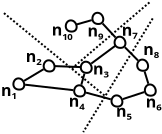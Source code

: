 <?xml version="1.0" encoding="UTF-8"?>
<dia:diagram xmlns:dia="http://www.lysator.liu.se/~alla/dia/">
  <dia:layer name="Background" visible="true">
    <dia:object type="Standard - Beziergon" version="0" id="O0">
      <dia:attribute name="obj_pos">
        <dia:point val="28.916,1.29"/>
      </dia:attribute>
      <dia:attribute name="obj_bb">
        <dia:rectangle val="28.602,1.24;29.246,1.9"/>
      </dia:attribute>
      <dia:attribute name="bez_points">
        <dia:point val="28.916,1.29"/>
        <dia:point val="29.227,1.305"/>
        <dia:point val="29.341,1.865"/>
        <dia:point val="28.93,1.85"/>
        <dia:point val="28.519,1.835"/>
        <dia:point val="28.605,1.275"/>
      </dia:attribute>
      <dia:attribute name="corner_types">
        <dia:enum val="7529104"/>
        <dia:enum val="0"/>
        <dia:enum val="0"/>
      </dia:attribute>
      <dia:attribute name="show_background">
        <dia:boolean val="true"/>
      </dia:attribute>
    </dia:object>
    <dia:object type="Standard - Line" version="0" id="O1">
      <dia:attribute name="obj_pos">
        <dia:point val="29.185,1.414"/>
      </dia:attribute>
      <dia:attribute name="obj_bb">
        <dia:rectangle val="29.116,0.761;30.232,1.482"/>
      </dia:attribute>
      <dia:attribute name="conn_endpoints">
        <dia:point val="29.185,1.414"/>
        <dia:point val="30.163,0.829"/>
      </dia:attribute>
      <dia:attribute name="numcp">
        <dia:int val="1"/>
      </dia:attribute>
      <dia:connections>
        <dia:connection handle="0" to="O0" connection="4"/>
        <dia:connection handle="1" to="O2" connection="4"/>
      </dia:connections>
    </dia:object>
    <dia:object type="Standard - Beziergon" version="0" id="O2">
      <dia:attribute name="obj_pos">
        <dia:point val="30.43,0.385"/>
      </dia:attribute>
      <dia:attribute name="obj_bb">
        <dia:rectangle val="30.116,0.335;30.76,0.996"/>
      </dia:attribute>
      <dia:attribute name="bez_points">
        <dia:point val="30.43,0.385"/>
        <dia:point val="30.741,0.4"/>
        <dia:point val="30.855,0.96"/>
        <dia:point val="30.444,0.945"/>
        <dia:point val="30.033,0.93"/>
        <dia:point val="30.119,0.37"/>
      </dia:attribute>
      <dia:attribute name="corner_types">
        <dia:enum val="7529104"/>
        <dia:enum val="0"/>
        <dia:enum val="0"/>
      </dia:attribute>
      <dia:attribute name="show_background">
        <dia:boolean val="true"/>
      </dia:attribute>
    </dia:object>
    <dia:object type="Standard - Beziergon" version="0" id="O3">
      <dia:attribute name="obj_pos">
        <dia:point val="32.287,0.455"/>
      </dia:attribute>
      <dia:attribute name="obj_bb">
        <dia:rectangle val="31.973,0.405;32.617,1.066"/>
      </dia:attribute>
      <dia:attribute name="bez_points">
        <dia:point val="32.287,0.455"/>
        <dia:point val="32.598,0.47"/>
        <dia:point val="32.712,1.03"/>
        <dia:point val="32.301,1.015"/>
        <dia:point val="31.89,1.0"/>
        <dia:point val="31.976,0.44"/>
      </dia:attribute>
      <dia:attribute name="corner_types">
        <dia:enum val="7529104"/>
        <dia:enum val="0"/>
        <dia:enum val="0"/>
      </dia:attribute>
      <dia:attribute name="show_background">
        <dia:boolean val="true"/>
      </dia:attribute>
    </dia:object>
    <dia:object type="Standard - Beziergon" version="0" id="O4">
      <dia:attribute name="obj_pos">
        <dia:point val="31.955,1.635"/>
      </dia:attribute>
      <dia:attribute name="obj_bb">
        <dia:rectangle val="31.64,1.585;32.285,2.246"/>
      </dia:attribute>
      <dia:attribute name="bez_points">
        <dia:point val="31.955,1.635"/>
        <dia:point val="32.266,1.65"/>
        <dia:point val="32.38,2.21"/>
        <dia:point val="31.969,2.195"/>
        <dia:point val="31.558,2.18"/>
        <dia:point val="31.644,1.62"/>
      </dia:attribute>
      <dia:attribute name="corner_types">
        <dia:enum val="7529104"/>
        <dia:enum val="0"/>
        <dia:enum val="0"/>
      </dia:attribute>
      <dia:attribute name="show_background">
        <dia:boolean val="true"/>
      </dia:attribute>
    </dia:object>
    <dia:object type="Standard - Beziergon" version="0" id="O5">
      <dia:attribute name="obj_pos">
        <dia:point val="33.822,2.14"/>
      </dia:attribute>
      <dia:attribute name="obj_bb">
        <dia:rectangle val="33.508,2.09;34.152,2.751"/>
      </dia:attribute>
      <dia:attribute name="bez_points">
        <dia:point val="33.822,2.14"/>
        <dia:point val="34.133,2.155"/>
        <dia:point val="34.247,2.715"/>
        <dia:point val="33.836,2.7"/>
        <dia:point val="33.425,2.685"/>
        <dia:point val="33.511,2.125"/>
      </dia:attribute>
      <dia:attribute name="corner_types">
        <dia:enum val="7529104"/>
        <dia:enum val="0"/>
        <dia:enum val="0"/>
      </dia:attribute>
      <dia:attribute name="show_background">
        <dia:boolean val="true"/>
      </dia:attribute>
    </dia:object>
    <dia:object type="Standard - Beziergon" version="0" id="O6">
      <dia:attribute name="obj_pos">
        <dia:point val="35.49,1.595"/>
      </dia:attribute>
      <dia:attribute name="obj_bb">
        <dia:rectangle val="35.175,1.545;35.819,2.206"/>
      </dia:attribute>
      <dia:attribute name="bez_points">
        <dia:point val="35.49,1.595"/>
        <dia:point val="35.801,1.61"/>
        <dia:point val="35.915,2.17"/>
        <dia:point val="35.504,2.155"/>
        <dia:point val="35.093,2.14"/>
        <dia:point val="35.179,1.58"/>
      </dia:attribute>
      <dia:attribute name="corner_types">
        <dia:enum val="7529104"/>
        <dia:enum val="0"/>
        <dia:enum val="0"/>
      </dia:attribute>
      <dia:attribute name="show_background">
        <dia:boolean val="true"/>
      </dia:attribute>
    </dia:object>
    <dia:object type="Standard - Beziergon" version="0" id="O7">
      <dia:attribute name="obj_pos">
        <dia:point val="35.107,0.35"/>
      </dia:attribute>
      <dia:attribute name="obj_bb">
        <dia:rectangle val="34.793,0.3;35.437,0.961"/>
      </dia:attribute>
      <dia:attribute name="bez_points">
        <dia:point val="35.107,0.35"/>
        <dia:point val="35.418,0.365"/>
        <dia:point val="35.532,0.925"/>
        <dia:point val="35.121,0.91"/>
        <dia:point val="34.71,0.895"/>
        <dia:point val="34.796,0.335"/>
      </dia:attribute>
      <dia:attribute name="corner_types">
        <dia:enum val="7529104"/>
        <dia:enum val="0"/>
        <dia:enum val="0"/>
      </dia:attribute>
      <dia:attribute name="show_background">
        <dia:boolean val="true"/>
      </dia:attribute>
    </dia:object>
    <dia:object type="Standard - Beziergon" version="0" id="O8">
      <dia:attribute name="obj_pos">
        <dia:point val="33.975,-0.795"/>
      </dia:attribute>
      <dia:attribute name="obj_bb">
        <dia:rectangle val="33.66,-0.845;34.304,-0.184"/>
      </dia:attribute>
      <dia:attribute name="bez_points">
        <dia:point val="33.975,-0.795"/>
        <dia:point val="34.286,-0.78"/>
        <dia:point val="34.4,-0.22"/>
        <dia:point val="33.989,-0.235"/>
        <dia:point val="33.578,-0.25"/>
        <dia:point val="33.664,-0.81"/>
      </dia:attribute>
      <dia:attribute name="corner_types">
        <dia:enum val="7529104"/>
        <dia:enum val="0"/>
        <dia:enum val="0"/>
      </dia:attribute>
      <dia:attribute name="show_background">
        <dia:boolean val="true"/>
      </dia:attribute>
    </dia:object>
    <dia:object type="Standard - Beziergon" version="0" id="O9">
      <dia:attribute name="obj_pos">
        <dia:point val="32.867,-1.99"/>
      </dia:attribute>
      <dia:attribute name="obj_bb">
        <dia:rectangle val="32.553,-2.04;33.197,-1.379"/>
      </dia:attribute>
      <dia:attribute name="bez_points">
        <dia:point val="32.867,-1.99"/>
        <dia:point val="33.178,-1.975"/>
        <dia:point val="33.292,-1.415"/>
        <dia:point val="32.881,-1.43"/>
        <dia:point val="32.47,-1.445"/>
        <dia:point val="32.556,-2.005"/>
      </dia:attribute>
      <dia:attribute name="corner_types">
        <dia:enum val="7529104"/>
        <dia:enum val="0"/>
        <dia:enum val="0"/>
      </dia:attribute>
      <dia:attribute name="show_background">
        <dia:boolean val="true"/>
      </dia:attribute>
    </dia:object>
    <dia:object type="Standard - Beziergon" version="0" id="O10">
      <dia:attribute name="obj_pos">
        <dia:point val="31.535,-1.61"/>
      </dia:attribute>
      <dia:attribute name="obj_bb">
        <dia:rectangle val="31.22,-1.66;31.864,-0.999"/>
      </dia:attribute>
      <dia:attribute name="bez_points">
        <dia:point val="31.535,-1.61"/>
        <dia:point val="31.846,-1.595"/>
        <dia:point val="31.96,-1.035"/>
        <dia:point val="31.549,-1.05"/>
        <dia:point val="31.138,-1.065"/>
        <dia:point val="31.224,-1.625"/>
      </dia:attribute>
      <dia:attribute name="corner_types">
        <dia:enum val="7529104"/>
        <dia:enum val="0"/>
        <dia:enum val="0"/>
      </dia:attribute>
      <dia:attribute name="show_background">
        <dia:boolean val="true"/>
      </dia:attribute>
    </dia:object>
    <dia:group>
      <dia:object type="Standard - Text" version="1" id="O11">
        <dia:attribute name="obj_pos">
          <dia:point val="30.565,-0.855"/>
        </dia:attribute>
        <dia:attribute name="obj_bb">
          <dia:rectangle val="30.565,-1.532;31.085,-0.36"/>
        </dia:attribute>
        <dia:attribute name="text">
          <dia:composite type="text">
            <dia:attribute name="string">
              <dia:string>#n#</dia:string>
            </dia:attribute>
            <dia:attribute name="font">
              <dia:font family="sans" style="80" name="Helvetica-Bold"/>
            </dia:attribute>
            <dia:attribute name="height">
              <dia:real val="1"/>
            </dia:attribute>
            <dia:attribute name="pos">
              <dia:point val="30.565,-0.855"/>
            </dia:attribute>
            <dia:attribute name="color">
              <dia:color val="#000000"/>
            </dia:attribute>
            <dia:attribute name="alignment">
              <dia:enum val="0"/>
            </dia:attribute>
          </dia:composite>
        </dia:attribute>
        <dia:attribute name="valign">
          <dia:enum val="3"/>
        </dia:attribute>
      </dia:object>
      <dia:object type="Standard - Text" version="1" id="O12">
        <dia:attribute name="obj_pos">
          <dia:point val="31.09,-0.63"/>
        </dia:attribute>
        <dia:attribute name="obj_bb">
          <dia:rectangle val="31.09,-1.037;31.7,-0.332"/>
        </dia:attribute>
        <dia:attribute name="text">
          <dia:composite type="text">
            <dia:attribute name="string">
              <dia:string>#10#</dia:string>
            </dia:attribute>
            <dia:attribute name="font">
              <dia:font family="sans" style="80" name="Helvetica-Bold"/>
            </dia:attribute>
            <dia:attribute name="height">
              <dia:real val="0.6"/>
            </dia:attribute>
            <dia:attribute name="pos">
              <dia:point val="31.09,-0.63"/>
            </dia:attribute>
            <dia:attribute name="color">
              <dia:color val="#000000"/>
            </dia:attribute>
            <dia:attribute name="alignment">
              <dia:enum val="0"/>
            </dia:attribute>
          </dia:composite>
        </dia:attribute>
        <dia:attribute name="valign">
          <dia:enum val="3"/>
        </dia:attribute>
      </dia:object>
    </dia:group>
    <dia:object type="Standard - Line" version="0" id="O13">
      <dia:attribute name="obj_pos">
        <dia:point val="30.712,0.676"/>
      </dia:attribute>
      <dia:attribute name="obj_bb">
        <dia:rectangle val="30.66,0.624;32.065,0.777"/>
      </dia:attribute>
      <dia:attribute name="conn_endpoints">
        <dia:point val="30.712,0.676"/>
        <dia:point val="32.014,0.725"/>
      </dia:attribute>
      <dia:attribute name="numcp">
        <dia:int val="1"/>
      </dia:attribute>
      <dia:connections>
        <dia:connection handle="0" to="O2" connection="4"/>
        <dia:connection handle="1" to="O3" connection="4"/>
      </dia:connections>
    </dia:object>
    <dia:object type="Standard - Line" version="0" id="O14">
      <dia:attribute name="obj_pos">
        <dia:point val="32.049,1.606"/>
      </dia:attribute>
      <dia:attribute name="obj_bb">
        <dia:rectangle val="31.987,0.987;32.267,1.668"/>
      </dia:attribute>
      <dia:attribute name="conn_endpoints">
        <dia:point val="32.049,1.606"/>
        <dia:point val="32.206,1.049"/>
      </dia:attribute>
      <dia:attribute name="numcp">
        <dia:int val="1"/>
      </dia:attribute>
      <dia:connections>
        <dia:connection handle="0" to="O4" connection="4"/>
        <dia:connection handle="1" to="O3" connection="4"/>
      </dia:connections>
    </dia:object>
    <dia:object type="Standard - Line" version="0" id="O15">
      <dia:attribute name="obj_pos">
        <dia:point val="29.238,1.606"/>
      </dia:attribute>
      <dia:attribute name="obj_bb">
        <dia:rectangle val="29.183,1.55;31.701,1.935"/>
      </dia:attribute>
      <dia:attribute name="conn_endpoints">
        <dia:point val="29.238,1.606"/>
        <dia:point val="31.646,1.879"/>
      </dia:attribute>
      <dia:attribute name="numcp">
        <dia:int val="1"/>
      </dia:attribute>
      <dia:connections>
        <dia:connection handle="0" to="O0" connection="4"/>
        <dia:connection handle="1" to="O4" connection="4"/>
      </dia:connections>
    </dia:object>
    <dia:object type="Standard - Line" version="0" id="O16">
      <dia:attribute name="obj_pos">
        <dia:point val="32.281,2.002"/>
      </dia:attribute>
      <dia:attribute name="obj_bb">
        <dia:rectangle val="32.22,1.94;33.583,2.399"/>
      </dia:attribute>
      <dia:attribute name="conn_endpoints">
        <dia:point val="32.281,2.002"/>
        <dia:point val="33.522,2.337"/>
      </dia:attribute>
      <dia:attribute name="numcp">
        <dia:int val="1"/>
      </dia:attribute>
      <dia:connections>
        <dia:connection handle="0" to="O4" connection="4"/>
        <dia:connection handle="1" to="O5" connection="4"/>
      </dia:connections>
    </dia:object>
    <dia:object type="Standard - Line" version="0" id="O17">
      <dia:attribute name="obj_pos">
        <dia:point val="34.123,2.324"/>
      </dia:attribute>
      <dia:attribute name="obj_bb">
        <dia:rectangle val="34.06,1.913;35.252,2.387"/>
      </dia:attribute>
      <dia:attribute name="conn_endpoints">
        <dia:point val="34.123,2.324"/>
        <dia:point val="35.188,1.976"/>
      </dia:attribute>
      <dia:attribute name="numcp">
        <dia:int val="1"/>
      </dia:attribute>
      <dia:connections>
        <dia:connection handle="0" to="O5" connection="4"/>
        <dia:connection handle="1" to="O6" connection="4"/>
      </dia:connections>
    </dia:object>
    <dia:object type="Standard - Line" version="0" id="O18">
      <dia:attribute name="obj_pos">
        <dia:point val="34.225,-0.268"/>
      </dia:attribute>
      <dia:attribute name="obj_bb">
        <dia:rectangle val="34.155,-0.339;34.956,0.469"/>
      </dia:attribute>
      <dia:attribute name="conn_endpoints">
        <dia:point val="34.225,-0.268"/>
        <dia:point val="34.885,0.399"/>
      </dia:attribute>
      <dia:attribute name="numcp">
        <dia:int val="1"/>
      </dia:attribute>
      <dia:connections>
        <dia:connection handle="0" to="O8" connection="4"/>
        <dia:connection handle="1" to="O7" connection="4"/>
      </dia:connections>
    </dia:object>
    <dia:object type="Standard - Line" version="0" id="O19">
      <dia:attribute name="obj_pos">
        <dia:point val="35.399,1.558"/>
      </dia:attribute>
      <dia:attribute name="obj_bb">
        <dia:rectangle val="35.149,0.884;35.462,1.62"/>
      </dia:attribute>
      <dia:attribute name="conn_endpoints">
        <dia:point val="35.399,1.558"/>
        <dia:point val="35.211,0.946"/>
      </dia:attribute>
      <dia:attribute name="numcp">
        <dia:int val="1"/>
      </dia:attribute>
      <dia:connections>
        <dia:connection handle="0" to="O6" connection="4"/>
        <dia:connection handle="1" to="O7" connection="4"/>
      </dia:connections>
    </dia:object>
    <dia:object type="Standard - Line" version="0" id="O20">
      <dia:attribute name="obj_pos">
        <dia:point val="31.806,-1.405"/>
      </dia:attribute>
      <dia:attribute name="obj_bb">
        <dia:rectangle val="31.744,-1.685;32.631,-1.343"/>
      </dia:attribute>
      <dia:attribute name="conn_endpoints">
        <dia:point val="31.806,-1.405"/>
        <dia:point val="32.569,-1.623"/>
      </dia:attribute>
      <dia:attribute name="numcp">
        <dia:int val="1"/>
      </dia:attribute>
      <dia:connections>
        <dia:connection handle="0" to="O10" connection="4"/>
        <dia:connection handle="1" to="O9" connection="4"/>
      </dia:connections>
    </dia:object>
    <dia:object type="Standard - Line" version="0" id="O21">
      <dia:attribute name="obj_pos">
        <dia:point val="33.111,-1.455"/>
      </dia:attribute>
      <dia:attribute name="obj_bb">
        <dia:rectangle val="33.04,-1.525;33.83,-0.684"/>
      </dia:attribute>
      <dia:attribute name="conn_endpoints">
        <dia:point val="33.111,-1.455"/>
        <dia:point val="33.76,-0.754"/>
      </dia:attribute>
      <dia:attribute name="numcp">
        <dia:int val="1"/>
      </dia:attribute>
      <dia:connections>
        <dia:connection handle="0" to="O9" connection="4"/>
        <dia:connection handle="1" to="O8" connection="4"/>
      </dia:connections>
    </dia:object>
    <dia:object type="Standard - Line" version="0" id="O22">
      <dia:attribute name="obj_pos">
        <dia:point val="32.542,0.552"/>
      </dia:attribute>
      <dia:attribute name="obj_bb">
        <dia:rectangle val="32.472,-0.409;33.814,0.622"/>
      </dia:attribute>
      <dia:attribute name="conn_endpoints">
        <dia:point val="32.542,0.552"/>
        <dia:point val="33.744,-0.339"/>
      </dia:attribute>
      <dia:attribute name="numcp">
        <dia:int val="1"/>
      </dia:attribute>
      <dia:connections>
        <dia:connection handle="0" to="O3" connection="4"/>
        <dia:connection handle="1" to="O8" connection="4"/>
      </dia:connections>
    </dia:object>
    <dia:group>
      <dia:object type="Standard - Text" version="1" id="O23">
        <dia:attribute name="obj_pos">
          <dia:point val="31.423,2.708"/>
        </dia:attribute>
        <dia:attribute name="obj_bb">
          <dia:rectangle val="31.423,2.03;31.943,3.203"/>
        </dia:attribute>
        <dia:attribute name="text">
          <dia:composite type="text">
            <dia:attribute name="string">
              <dia:string>#n#</dia:string>
            </dia:attribute>
            <dia:attribute name="font">
              <dia:font family="sans" style="80" name="Helvetica-Bold"/>
            </dia:attribute>
            <dia:attribute name="height">
              <dia:real val="1"/>
            </dia:attribute>
            <dia:attribute name="pos">
              <dia:point val="31.423,2.708"/>
            </dia:attribute>
            <dia:attribute name="color">
              <dia:color val="#000000"/>
            </dia:attribute>
            <dia:attribute name="alignment">
              <dia:enum val="0"/>
            </dia:attribute>
          </dia:composite>
        </dia:attribute>
        <dia:attribute name="valign">
          <dia:enum val="3"/>
        </dia:attribute>
      </dia:object>
      <dia:object type="Standard - Text" version="1" id="O24">
        <dia:attribute name="obj_pos">
          <dia:point val="31.948,2.858"/>
        </dia:attribute>
        <dia:attribute name="obj_bb">
          <dia:rectangle val="31.948,2.45;32.253,3.155"/>
        </dia:attribute>
        <dia:attribute name="text">
          <dia:composite type="text">
            <dia:attribute name="string">
              <dia:string>#4#</dia:string>
            </dia:attribute>
            <dia:attribute name="font">
              <dia:font family="sans" style="80" name="Helvetica-Bold"/>
            </dia:attribute>
            <dia:attribute name="height">
              <dia:real val="0.6"/>
            </dia:attribute>
            <dia:attribute name="pos">
              <dia:point val="31.948,2.858"/>
            </dia:attribute>
            <dia:attribute name="color">
              <dia:color val="#000000"/>
            </dia:attribute>
            <dia:attribute name="alignment">
              <dia:enum val="0"/>
            </dia:attribute>
          </dia:composite>
        </dia:attribute>
        <dia:attribute name="valign">
          <dia:enum val="3"/>
        </dia:attribute>
      </dia:object>
    </dia:group>
    <dia:group>
      <dia:object type="Standard - Text" version="1" id="O25">
        <dia:attribute name="obj_pos">
          <dia:point val="29.271,0.469"/>
        </dia:attribute>
        <dia:attribute name="obj_bb">
          <dia:rectangle val="29.271,-0.209;29.791,0.964"/>
        </dia:attribute>
        <dia:attribute name="text">
          <dia:composite type="text">
            <dia:attribute name="string">
              <dia:string>#n#</dia:string>
            </dia:attribute>
            <dia:attribute name="font">
              <dia:font family="sans" style="80" name="Helvetica-Bold"/>
            </dia:attribute>
            <dia:attribute name="height">
              <dia:real val="1"/>
            </dia:attribute>
            <dia:attribute name="pos">
              <dia:point val="29.271,0.469"/>
            </dia:attribute>
            <dia:attribute name="color">
              <dia:color val="#000000"/>
            </dia:attribute>
            <dia:attribute name="alignment">
              <dia:enum val="0"/>
            </dia:attribute>
          </dia:composite>
        </dia:attribute>
        <dia:attribute name="valign">
          <dia:enum val="3"/>
        </dia:attribute>
      </dia:object>
      <dia:object type="Standard - Text" version="1" id="O26">
        <dia:attribute name="obj_pos">
          <dia:point val="29.796,0.619"/>
        </dia:attribute>
        <dia:attribute name="obj_bb">
          <dia:rectangle val="29.796,0.211;30.101,0.916"/>
        </dia:attribute>
        <dia:attribute name="text">
          <dia:composite type="text">
            <dia:attribute name="string">
              <dia:string>#2#</dia:string>
            </dia:attribute>
            <dia:attribute name="font">
              <dia:font family="sans" style="80" name="Helvetica-Bold"/>
            </dia:attribute>
            <dia:attribute name="height">
              <dia:real val="0.6"/>
            </dia:attribute>
            <dia:attribute name="pos">
              <dia:point val="29.796,0.619"/>
            </dia:attribute>
            <dia:attribute name="color">
              <dia:color val="#000000"/>
            </dia:attribute>
            <dia:attribute name="alignment">
              <dia:enum val="0"/>
            </dia:attribute>
          </dia:composite>
        </dia:attribute>
        <dia:attribute name="valign">
          <dia:enum val="3"/>
        </dia:attribute>
      </dia:object>
    </dia:group>
    <dia:group>
      <dia:object type="Standard - Text" version="1" id="O27">
        <dia:attribute name="obj_pos">
          <dia:point val="32.354,-0.805"/>
        </dia:attribute>
        <dia:attribute name="obj_bb">
          <dia:rectangle val="32.354,-1.482;32.874,-0.31"/>
        </dia:attribute>
        <dia:attribute name="text">
          <dia:composite type="text">
            <dia:attribute name="string">
              <dia:string>#n#</dia:string>
            </dia:attribute>
            <dia:attribute name="font">
              <dia:font family="sans" style="80" name="Helvetica-Bold"/>
            </dia:attribute>
            <dia:attribute name="height">
              <dia:real val="1"/>
            </dia:attribute>
            <dia:attribute name="pos">
              <dia:point val="32.354,-0.805"/>
            </dia:attribute>
            <dia:attribute name="color">
              <dia:color val="#000000"/>
            </dia:attribute>
            <dia:attribute name="alignment">
              <dia:enum val="0"/>
            </dia:attribute>
          </dia:composite>
        </dia:attribute>
        <dia:attribute name="valign">
          <dia:enum val="3"/>
        </dia:attribute>
      </dia:object>
      <dia:object type="Standard - Text" version="1" id="O28">
        <dia:attribute name="obj_pos">
          <dia:point val="32.879,-0.655"/>
        </dia:attribute>
        <dia:attribute name="obj_bb">
          <dia:rectangle val="32.879,-1.062;33.184,-0.357"/>
        </dia:attribute>
        <dia:attribute name="text">
          <dia:composite type="text">
            <dia:attribute name="string">
              <dia:string>#9#</dia:string>
            </dia:attribute>
            <dia:attribute name="font">
              <dia:font family="sans" style="80" name="Helvetica-Bold"/>
            </dia:attribute>
            <dia:attribute name="height">
              <dia:real val="0.6"/>
            </dia:attribute>
            <dia:attribute name="pos">
              <dia:point val="32.879,-0.655"/>
            </dia:attribute>
            <dia:attribute name="color">
              <dia:color val="#000000"/>
            </dia:attribute>
            <dia:attribute name="alignment">
              <dia:enum val="0"/>
            </dia:attribute>
          </dia:composite>
        </dia:attribute>
        <dia:attribute name="valign">
          <dia:enum val="3"/>
        </dia:attribute>
      </dia:object>
    </dia:group>
    <dia:group>
      <dia:object type="Standard - Text" version="1" id="O29">
        <dia:attribute name="obj_pos">
          <dia:point val="34.064,-0.839"/>
        </dia:attribute>
        <dia:attribute name="obj_bb">
          <dia:rectangle val="34.064,-1.516;34.584,-0.344"/>
        </dia:attribute>
        <dia:attribute name="text">
          <dia:composite type="text">
            <dia:attribute name="string">
              <dia:string>#n#</dia:string>
            </dia:attribute>
            <dia:attribute name="font">
              <dia:font family="sans" style="80" name="Helvetica-Bold"/>
            </dia:attribute>
            <dia:attribute name="height">
              <dia:real val="1"/>
            </dia:attribute>
            <dia:attribute name="pos">
              <dia:point val="34.064,-0.839"/>
            </dia:attribute>
            <dia:attribute name="color">
              <dia:color val="#000000"/>
            </dia:attribute>
            <dia:attribute name="alignment">
              <dia:enum val="0"/>
            </dia:attribute>
          </dia:composite>
        </dia:attribute>
        <dia:attribute name="valign">
          <dia:enum val="3"/>
        </dia:attribute>
      </dia:object>
      <dia:object type="Standard - Text" version="1" id="O30">
        <dia:attribute name="obj_pos">
          <dia:point val="34.589,-0.689"/>
        </dia:attribute>
        <dia:attribute name="obj_bb">
          <dia:rectangle val="34.589,-1.096;34.894,-0.391"/>
        </dia:attribute>
        <dia:attribute name="text">
          <dia:composite type="text">
            <dia:attribute name="string">
              <dia:string>#7#</dia:string>
            </dia:attribute>
            <dia:attribute name="font">
              <dia:font family="sans" style="80" name="Helvetica-Bold"/>
            </dia:attribute>
            <dia:attribute name="height">
              <dia:real val="0.6"/>
            </dia:attribute>
            <dia:attribute name="pos">
              <dia:point val="34.589,-0.689"/>
            </dia:attribute>
            <dia:attribute name="color">
              <dia:color val="#000000"/>
            </dia:attribute>
            <dia:attribute name="alignment">
              <dia:enum val="0"/>
            </dia:attribute>
          </dia:composite>
        </dia:attribute>
        <dia:attribute name="valign">
          <dia:enum val="3"/>
        </dia:attribute>
      </dia:object>
    </dia:group>
    <dia:group>
      <dia:object type="Standard - Text" version="1" id="O31">
        <dia:attribute name="obj_pos">
          <dia:point val="35.15,0.123"/>
        </dia:attribute>
        <dia:attribute name="obj_bb">
          <dia:rectangle val="35.15,-0.555;35.67,0.618"/>
        </dia:attribute>
        <dia:attribute name="text">
          <dia:composite type="text">
            <dia:attribute name="string">
              <dia:string>#n#</dia:string>
            </dia:attribute>
            <dia:attribute name="font">
              <dia:font family="sans" style="80" name="Helvetica-Bold"/>
            </dia:attribute>
            <dia:attribute name="height">
              <dia:real val="1"/>
            </dia:attribute>
            <dia:attribute name="pos">
              <dia:point val="35.15,0.123"/>
            </dia:attribute>
            <dia:attribute name="color">
              <dia:color val="#000000"/>
            </dia:attribute>
            <dia:attribute name="alignment">
              <dia:enum val="0"/>
            </dia:attribute>
          </dia:composite>
        </dia:attribute>
        <dia:attribute name="valign">
          <dia:enum val="3"/>
        </dia:attribute>
      </dia:object>
      <dia:object type="Standard - Text" version="1" id="O32">
        <dia:attribute name="obj_pos">
          <dia:point val="35.675,0.273"/>
        </dia:attribute>
        <dia:attribute name="obj_bb">
          <dia:rectangle val="35.675,-0.135;35.98,0.57"/>
        </dia:attribute>
        <dia:attribute name="text">
          <dia:composite type="text">
            <dia:attribute name="string">
              <dia:string>#8#</dia:string>
            </dia:attribute>
            <dia:attribute name="font">
              <dia:font family="sans" style="80" name="Helvetica-Bold"/>
            </dia:attribute>
            <dia:attribute name="height">
              <dia:real val="0.6"/>
            </dia:attribute>
            <dia:attribute name="pos">
              <dia:point val="35.675,0.273"/>
            </dia:attribute>
            <dia:attribute name="color">
              <dia:color val="#000000"/>
            </dia:attribute>
            <dia:attribute name="alignment">
              <dia:enum val="0"/>
            </dia:attribute>
          </dia:composite>
        </dia:attribute>
        <dia:attribute name="valign">
          <dia:enum val="3"/>
        </dia:attribute>
      </dia:object>
    </dia:group>
    <dia:group>
      <dia:object type="Standard - Text" version="1" id="O33">
        <dia:attribute name="obj_pos">
          <dia:point val="35.275,2.748"/>
        </dia:attribute>
        <dia:attribute name="obj_bb">
          <dia:rectangle val="35.275,2.07;35.795,3.243"/>
        </dia:attribute>
        <dia:attribute name="text">
          <dia:composite type="text">
            <dia:attribute name="string">
              <dia:string>#n#</dia:string>
            </dia:attribute>
            <dia:attribute name="font">
              <dia:font family="sans" style="80" name="Helvetica-Bold"/>
            </dia:attribute>
            <dia:attribute name="height">
              <dia:real val="1"/>
            </dia:attribute>
            <dia:attribute name="pos">
              <dia:point val="35.275,2.748"/>
            </dia:attribute>
            <dia:attribute name="color">
              <dia:color val="#000000"/>
            </dia:attribute>
            <dia:attribute name="alignment">
              <dia:enum val="0"/>
            </dia:attribute>
          </dia:composite>
        </dia:attribute>
        <dia:attribute name="valign">
          <dia:enum val="3"/>
        </dia:attribute>
      </dia:object>
      <dia:object type="Standard - Text" version="1" id="O34">
        <dia:attribute name="obj_pos">
          <dia:point val="35.8,2.898"/>
        </dia:attribute>
        <dia:attribute name="obj_bb">
          <dia:rectangle val="35.8,2.49;36.105,3.195"/>
        </dia:attribute>
        <dia:attribute name="text">
          <dia:composite type="text">
            <dia:attribute name="string">
              <dia:string>#6#</dia:string>
            </dia:attribute>
            <dia:attribute name="font">
              <dia:font family="sans" style="80" name="Helvetica-Bold"/>
            </dia:attribute>
            <dia:attribute name="height">
              <dia:real val="0.6"/>
            </dia:attribute>
            <dia:attribute name="pos">
              <dia:point val="35.8,2.898"/>
            </dia:attribute>
            <dia:attribute name="color">
              <dia:color val="#000000"/>
            </dia:attribute>
            <dia:attribute name="alignment">
              <dia:enum val="0"/>
            </dia:attribute>
          </dia:composite>
        </dia:attribute>
        <dia:attribute name="valign">
          <dia:enum val="3"/>
        </dia:attribute>
      </dia:object>
    </dia:group>
    <dia:group>
      <dia:object type="Standard - Text" version="1" id="O35">
        <dia:attribute name="obj_pos">
          <dia:point val="33.785,3.208"/>
        </dia:attribute>
        <dia:attribute name="obj_bb">
          <dia:rectangle val="33.785,2.53;34.305,3.703"/>
        </dia:attribute>
        <dia:attribute name="text">
          <dia:composite type="text">
            <dia:attribute name="string">
              <dia:string>#n#</dia:string>
            </dia:attribute>
            <dia:attribute name="font">
              <dia:font family="sans" style="80" name="Helvetica-Bold"/>
            </dia:attribute>
            <dia:attribute name="height">
              <dia:real val="1"/>
            </dia:attribute>
            <dia:attribute name="pos">
              <dia:point val="33.785,3.208"/>
            </dia:attribute>
            <dia:attribute name="color">
              <dia:color val="#000000"/>
            </dia:attribute>
            <dia:attribute name="alignment">
              <dia:enum val="0"/>
            </dia:attribute>
          </dia:composite>
        </dia:attribute>
        <dia:attribute name="valign">
          <dia:enum val="3"/>
        </dia:attribute>
      </dia:object>
      <dia:object type="Standard - Text" version="1" id="O36">
        <dia:attribute name="obj_pos">
          <dia:point val="34.31,3.358"/>
        </dia:attribute>
        <dia:attribute name="obj_bb">
          <dia:rectangle val="34.31,2.95;34.615,3.655"/>
        </dia:attribute>
        <dia:attribute name="text">
          <dia:composite type="text">
            <dia:attribute name="string">
              <dia:string>#5#</dia:string>
            </dia:attribute>
            <dia:attribute name="font">
              <dia:font family="sans" style="80" name="Helvetica-Bold"/>
            </dia:attribute>
            <dia:attribute name="height">
              <dia:real val="0.6"/>
            </dia:attribute>
            <dia:attribute name="pos">
              <dia:point val="34.31,3.358"/>
            </dia:attribute>
            <dia:attribute name="color">
              <dia:color val="#000000"/>
            </dia:attribute>
            <dia:attribute name="alignment">
              <dia:enum val="0"/>
            </dia:attribute>
          </dia:composite>
        </dia:attribute>
        <dia:attribute name="valign">
          <dia:enum val="3"/>
        </dia:attribute>
      </dia:object>
    </dia:group>
    <dia:group>
      <dia:object type="Standard - Text" version="1" id="O37">
        <dia:attribute name="obj_pos">
          <dia:point val="32.633,1.093"/>
        </dia:attribute>
        <dia:attribute name="obj_bb">
          <dia:rectangle val="32.633,0.415;33.153,1.588"/>
        </dia:attribute>
        <dia:attribute name="text">
          <dia:composite type="text">
            <dia:attribute name="string">
              <dia:string>#n#</dia:string>
            </dia:attribute>
            <dia:attribute name="font">
              <dia:font family="sans" style="80" name="Helvetica-Bold"/>
            </dia:attribute>
            <dia:attribute name="height">
              <dia:real val="1"/>
            </dia:attribute>
            <dia:attribute name="pos">
              <dia:point val="32.633,1.093"/>
            </dia:attribute>
            <dia:attribute name="color">
              <dia:color val="#000000"/>
            </dia:attribute>
            <dia:attribute name="alignment">
              <dia:enum val="0"/>
            </dia:attribute>
          </dia:composite>
        </dia:attribute>
        <dia:attribute name="valign">
          <dia:enum val="3"/>
        </dia:attribute>
      </dia:object>
      <dia:object type="Standard - Text" version="1" id="O38">
        <dia:attribute name="obj_pos">
          <dia:point val="33.158,1.243"/>
        </dia:attribute>
        <dia:attribute name="obj_bb">
          <dia:rectangle val="33.158,0.835;33.463,1.54"/>
        </dia:attribute>
        <dia:attribute name="text">
          <dia:composite type="text">
            <dia:attribute name="string">
              <dia:string>#3#</dia:string>
            </dia:attribute>
            <dia:attribute name="font">
              <dia:font family="sans" style="80" name="Helvetica-Bold"/>
            </dia:attribute>
            <dia:attribute name="height">
              <dia:real val="0.6"/>
            </dia:attribute>
            <dia:attribute name="pos">
              <dia:point val="33.158,1.243"/>
            </dia:attribute>
            <dia:attribute name="color">
              <dia:color val="#000000"/>
            </dia:attribute>
            <dia:attribute name="alignment">
              <dia:enum val="0"/>
            </dia:attribute>
          </dia:composite>
        </dia:attribute>
        <dia:attribute name="valign">
          <dia:enum val="3"/>
        </dia:attribute>
      </dia:object>
    </dia:group>
    <dia:group>
      <dia:object type="Standard - Text" version="1" id="O39">
        <dia:attribute name="obj_pos">
          <dia:point val="28.558,2.319"/>
        </dia:attribute>
        <dia:attribute name="obj_bb">
          <dia:rectangle val="28.558,1.911;28.863,2.616"/>
        </dia:attribute>
        <dia:attribute name="text">
          <dia:composite type="text">
            <dia:attribute name="string">
              <dia:string>#1#</dia:string>
            </dia:attribute>
            <dia:attribute name="font">
              <dia:font family="sans" style="80" name="Helvetica-Bold"/>
            </dia:attribute>
            <dia:attribute name="height">
              <dia:real val="0.6"/>
            </dia:attribute>
            <dia:attribute name="pos">
              <dia:point val="28.558,2.319"/>
            </dia:attribute>
            <dia:attribute name="color">
              <dia:color val="#000000"/>
            </dia:attribute>
            <dia:attribute name="alignment">
              <dia:enum val="0"/>
            </dia:attribute>
          </dia:composite>
        </dia:attribute>
        <dia:attribute name="valign">
          <dia:enum val="3"/>
        </dia:attribute>
      </dia:object>
      <dia:object type="Standard - Text" version="1" id="O40">
        <dia:attribute name="obj_pos">
          <dia:point val="28.032,2.169"/>
        </dia:attribute>
        <dia:attribute name="obj_bb">
          <dia:rectangle val="28.032,1.491;28.552,2.664"/>
        </dia:attribute>
        <dia:attribute name="text">
          <dia:composite type="text">
            <dia:attribute name="string">
              <dia:string>#n#</dia:string>
            </dia:attribute>
            <dia:attribute name="font">
              <dia:font family="sans" style="80" name="Helvetica-Bold"/>
            </dia:attribute>
            <dia:attribute name="height">
              <dia:real val="1"/>
            </dia:attribute>
            <dia:attribute name="pos">
              <dia:point val="28.032,2.169"/>
            </dia:attribute>
            <dia:attribute name="color">
              <dia:color val="#000000"/>
            </dia:attribute>
            <dia:attribute name="alignment">
              <dia:enum val="0"/>
            </dia:attribute>
          </dia:composite>
        </dia:attribute>
        <dia:attribute name="valign">
          <dia:enum val="3"/>
        </dia:attribute>
      </dia:object>
    </dia:group>
    <dia:object type="Standard - Line" version="0" id="O41">
      <dia:attribute name="obj_pos">
        <dia:point val="28.18,-1.974"/>
      </dia:attribute>
      <dia:attribute name="obj_bb">
        <dia:rectangle val="28.11,-2.045;33.313,2.246"/>
      </dia:attribute>
      <dia:attribute name="conn_endpoints">
        <dia:point val="28.18,-1.974"/>
        <dia:point val="33.243,2.176"/>
      </dia:attribute>
      <dia:attribute name="numcp">
        <dia:int val="1"/>
      </dia:attribute>
      <dia:attribute name="line_style">
        <dia:enum val="4"/>
      </dia:attribute>
    </dia:object>
    <dia:object type="Standard - Line" version="0" id="O42">
      <dia:attribute name="obj_pos">
        <dia:point val="35.618,-1.709"/>
      </dia:attribute>
      <dia:attribute name="obj_bb">
        <dia:rectangle val="32.074,-1.777;35.687,4.044"/>
      </dia:attribute>
      <dia:attribute name="conn_endpoints">
        <dia:point val="35.618,-1.709"/>
        <dia:point val="32.143,3.976"/>
      </dia:attribute>
      <dia:attribute name="numcp">
        <dia:int val="1"/>
      </dia:attribute>
      <dia:attribute name="line_style">
        <dia:enum val="4"/>
      </dia:attribute>
    </dia:object>
    <dia:object type="Standard - Line" version="0" id="O43">
      <dia:attribute name="obj_pos">
        <dia:point val="35.455,-2.509"/>
      </dia:attribute>
      <dia:attribute name="obj_bb">
        <dia:rectangle val="31.485,-2.579;35.526,0.884"/>
      </dia:attribute>
      <dia:attribute name="conn_endpoints">
        <dia:point val="35.455,-2.509"/>
        <dia:point val="31.555,0.813"/>
      </dia:attribute>
      <dia:attribute name="numcp">
        <dia:int val="1"/>
      </dia:attribute>
      <dia:attribute name="line_style">
        <dia:enum val="4"/>
      </dia:attribute>
    </dia:object>
  </dia:layer>
</dia:diagram>
